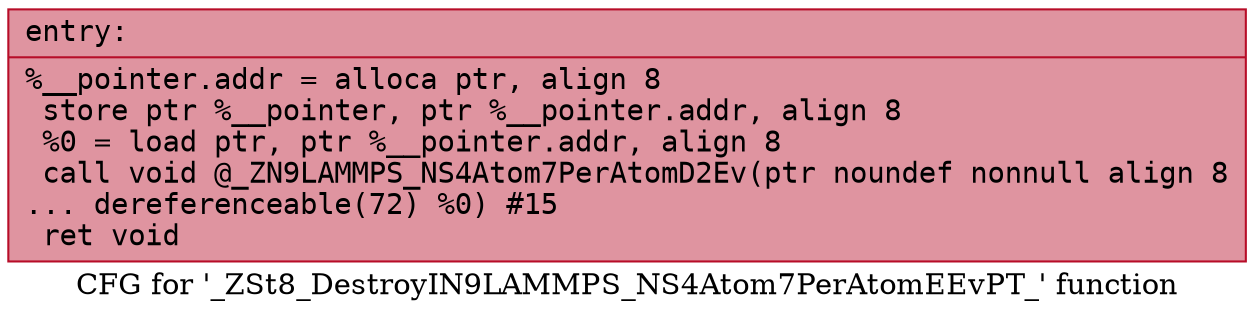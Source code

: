 digraph "CFG for '_ZSt8_DestroyIN9LAMMPS_NS4Atom7PerAtomEEvPT_' function" {
	label="CFG for '_ZSt8_DestroyIN9LAMMPS_NS4Atom7PerAtomEEvPT_' function";

	Node0x55aea91d9d00 [shape=record,color="#b70d28ff", style=filled, fillcolor="#b70d2870" fontname="Courier",label="{entry:\l|  %__pointer.addr = alloca ptr, align 8\l  store ptr %__pointer, ptr %__pointer.addr, align 8\l  %0 = load ptr, ptr %__pointer.addr, align 8\l  call void @_ZN9LAMMPS_NS4Atom7PerAtomD2Ev(ptr noundef nonnull align 8\l... dereferenceable(72) %0) #15\l  ret void\l}"];
}

